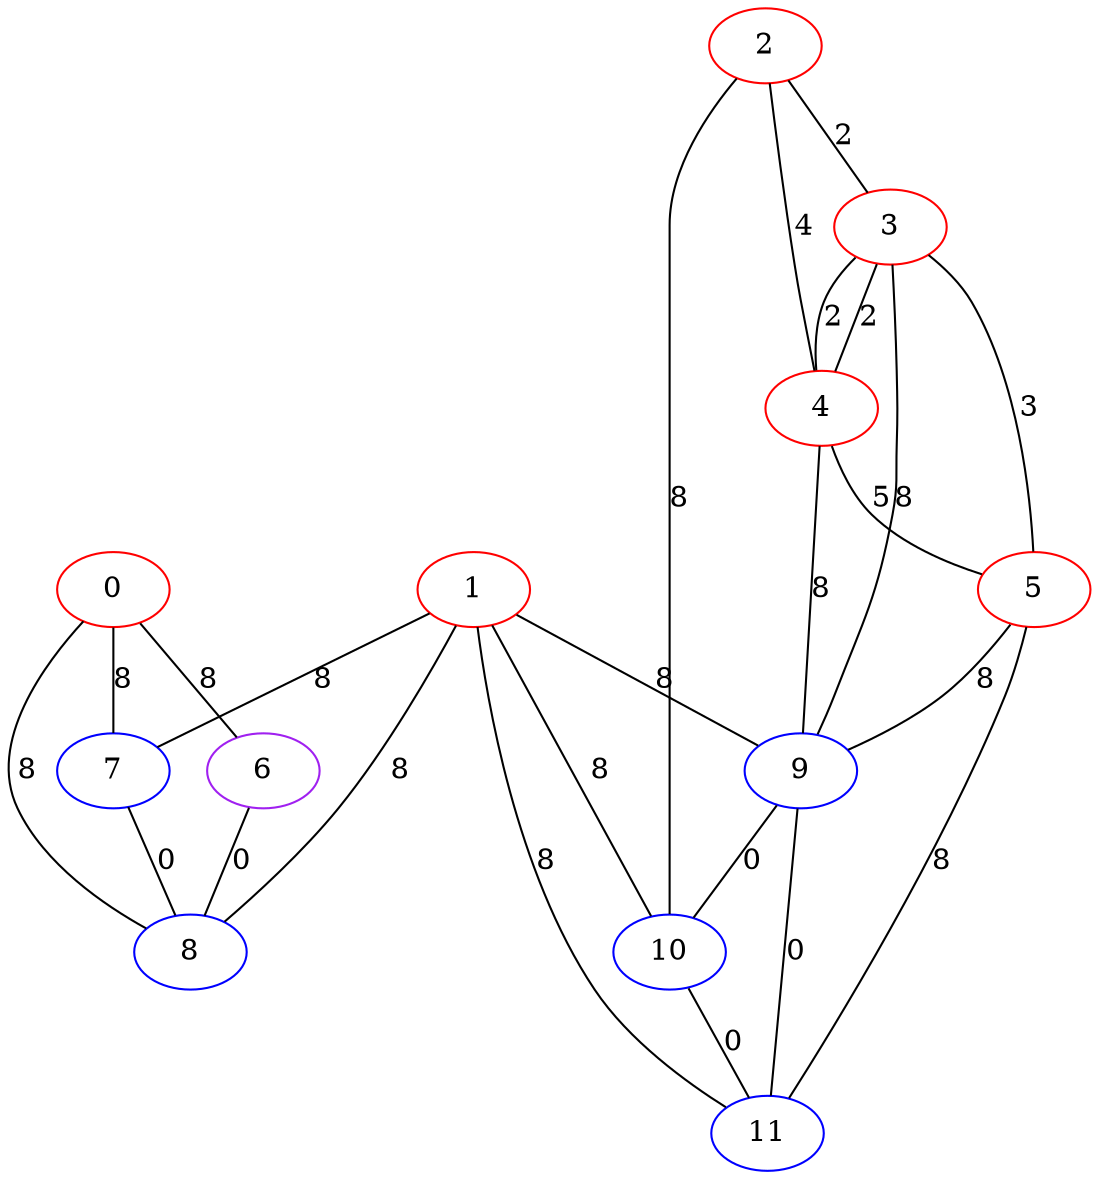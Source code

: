 graph "" {
0 [color=red, weight=1];
1 [color=red, weight=1];
2 [color=red, weight=1];
3 [color=red, weight=1];
4 [color=red, weight=1];
5 [color=red, weight=1];
6 [color=purple, weight=4];
7 [color=blue, weight=3];
8 [color=blue, weight=3];
9 [color=blue, weight=3];
10 [color=blue, weight=3];
11 [color=blue, weight=3];
0 -- 8  [key=0, label=8];
0 -- 6  [key=0, label=8];
0 -- 7  [key=0, label=8];
1 -- 8  [key=0, label=8];
1 -- 9  [key=0, label=8];
1 -- 10  [key=0, label=8];
1 -- 11  [key=0, label=8];
1 -- 7  [key=0, label=8];
2 -- 10  [key=0, label=8];
2 -- 3  [key=0, label=2];
2 -- 4  [key=0, label=4];
3 -- 9  [key=0, label=8];
3 -- 4  [key=0, label=2];
3 -- 4  [key=1, label=2];
3 -- 5  [key=0, label=3];
4 -- 9  [key=0, label=8];
4 -- 5  [key=0, label=5];
5 -- 11  [key=0, label=8];
5 -- 9  [key=0, label=8];
6 -- 8  [key=0, label=0];
7 -- 8  [key=0, label=0];
9 -- 10  [key=0, label=0];
9 -- 11  [key=0, label=0];
10 -- 11  [key=0, label=0];
}
